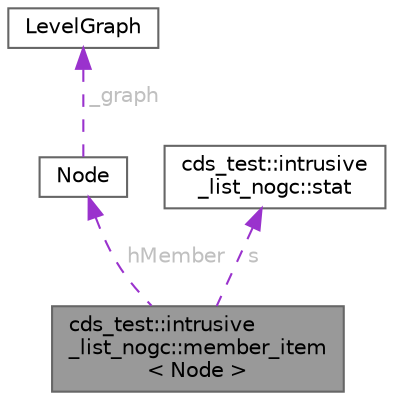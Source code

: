 digraph "cds_test::intrusive_list_nogc::member_item&lt; Node &gt;"
{
 // LATEX_PDF_SIZE
  bgcolor="transparent";
  edge [fontname=Helvetica,fontsize=10,labelfontname=Helvetica,labelfontsize=10];
  node [fontname=Helvetica,fontsize=10,shape=box,height=0.2,width=0.4];
  Node1 [id="Node000001",label="cds_test::intrusive\l_list_nogc::member_item\l\< Node \>",height=0.2,width=0.4,color="gray40", fillcolor="grey60", style="filled", fontcolor="black",tooltip=" "];
  Node2 -> Node1 [id="edge1_Node000001_Node000002",dir="back",color="darkorchid3",style="dashed",tooltip=" ",label=" hMember",fontcolor="grey" ];
  Node2 [id="Node000002",label="Node",height=0.2,width=0.4,color="gray40", fillcolor="white", style="filled",URL="$class_node.html",tooltip=" "];
  Node3 -> Node2 [id="edge2_Node000002_Node000003",dir="back",color="darkorchid3",style="dashed",tooltip=" ",label=" _graph",fontcolor="grey" ];
  Node3 [id="Node000003",label="LevelGraph",height=0.2,width=0.4,color="gray40", fillcolor="white", style="filled",URL="$class_level_graph.html",tooltip=" "];
  Node4 -> Node1 [id="edge3_Node000001_Node000004",dir="back",color="darkorchid3",style="dashed",tooltip=" ",label=" s",fontcolor="grey" ];
  Node4 [id="Node000004",label="cds_test::intrusive\l_list_nogc::stat",height=0.2,width=0.4,color="gray40", fillcolor="white", style="filled",URL="$structcds__test_1_1intrusive__list__nogc_1_1stat.html",tooltip=" "];
}

